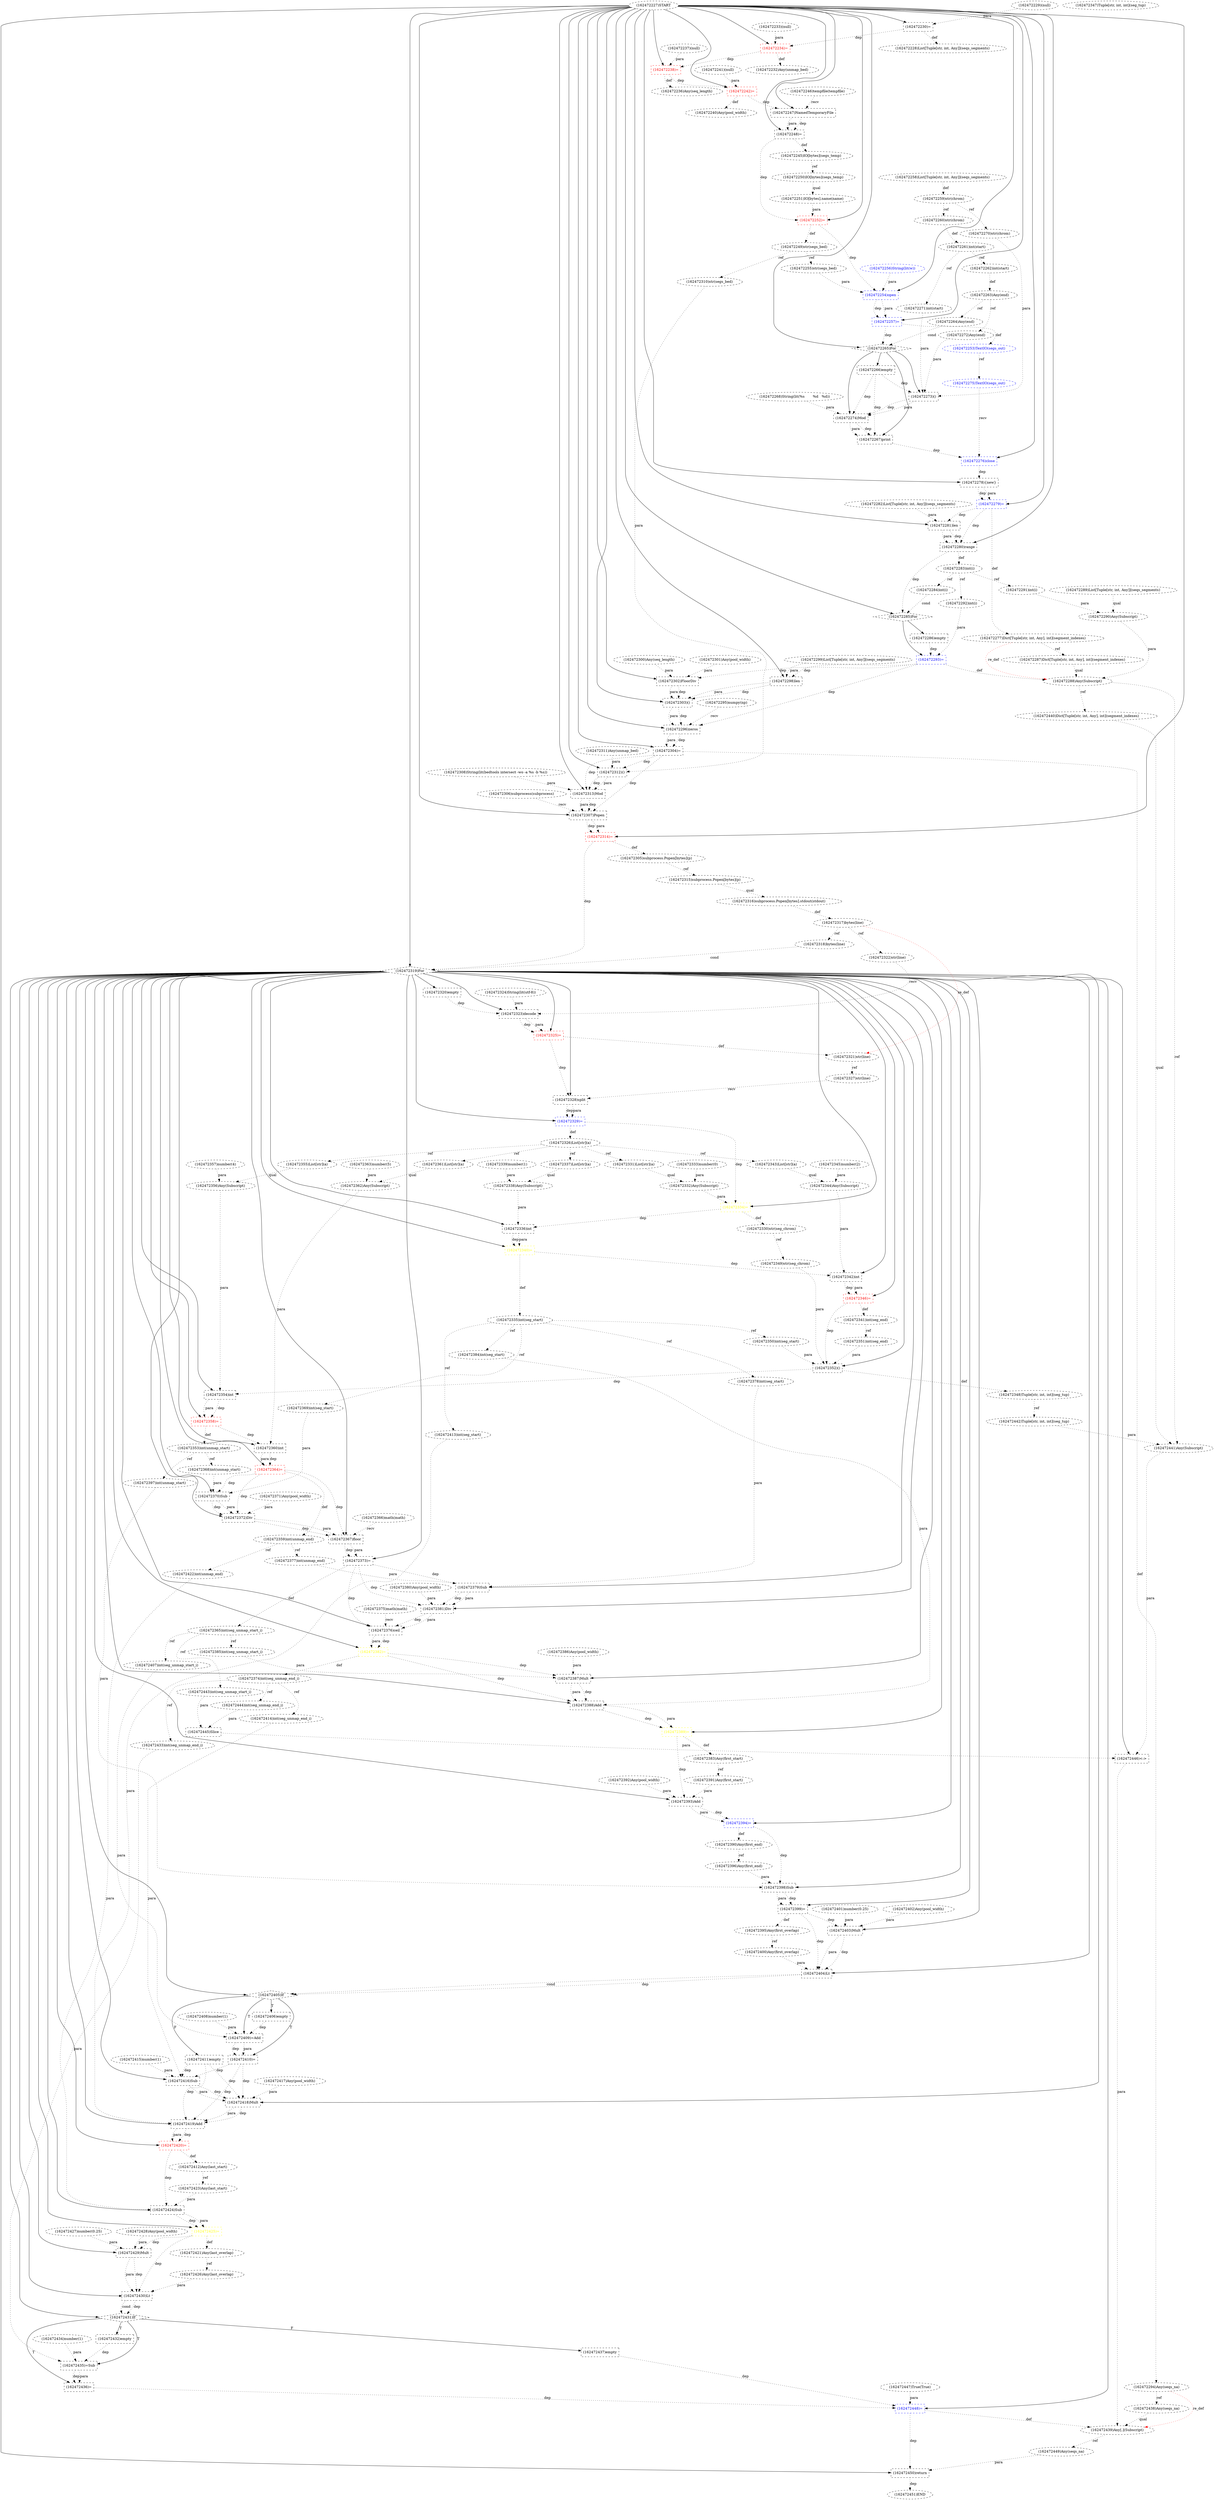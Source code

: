 digraph G {
1 [label="(162472429)Mult" shape=box style=dashed]
2 [label="(162472396)Any(first_end)" shape=ellipse style=dashed]
3 [label="(162472254)open" shape=box style=dashed color=blue fontcolor=blue]
4 [label="(162472406)empty" shape=box style=dashed]
5 [label="(162472274)Mod" shape=box style=dashed]
6 [label="(162472335)int(seg_start)" shape=ellipse style=dashed]
7 [label="(162472424)Sub" shape=box style=dashed]
8 [label="(162472311)Any(unmap_bed)" shape=ellipse style=dashed]
9 [label="(162472322)str(line)" shape=ellipse style=dashed]
10 [label="(162472344)Any(Subscript)" shape=ellipse style=dashed]
11 [label="(162472267)print" shape=box style=dashed]
12 [label="(162472403)Mult" shape=box style=dashed]
13 [label="(162472284)int(i)" shape=ellipse style=dashed]
14 [label="(162472355)List[str](a)" shape=ellipse style=dashed]
15 [label="(162472434)number(1)" shape=ellipse style=dashed]
16 [label="(162472329)=" shape=box style=dashed color=blue fontcolor=blue]
17 [label="(162472336)int" shape=box style=dashed]
18 [label="(162472323)decode" shape=box style=dashed]
19 [label="(162472419)Add" shape=box style=dashed]
20 [label="(162472437)empty" shape=box style=dashed]
21 [label="(162472238)=" shape=box style=dashed color=red fontcolor=red]
22 [label="(162472333)number(0)" shape=ellipse style=dashed]
23 [label="(162472233)(null)" shape=ellipse style=dashed]
24 [label="(162472229)(null)" shape=ellipse style=dashed]
25 [label="(162472318)bytes(line)" shape=ellipse style=dashed]
26 [label="(162472379)Sub" shape=box style=dashed]
27 [label="(162472246)tempfile(tempfile)" shape=ellipse style=dashed]
28 [label="(162472364)=" shape=box style=dashed color=red fontcolor=red]
29 [label="(162472399)=" shape=box style=dashed color=black fontcolor=black]
30 [label="(162472427)number(0.25)" shape=ellipse style=dashed]
31 [label="(162472255)str(segs_bed)" shape=ellipse style=dashed]
32 [label="(162472445)Slice" shape=box style=dashed]
33 [label="(162472386)Any(pool_width)" shape=ellipse style=dashed]
34 [label="(162472408)number(1)" shape=ellipse style=dashed]
35 [label="(162472277)Dict[Tuple[str, int, Any], int](segment_indexes)" shape=ellipse style=dashed]
36 [label="(162472330)str(seg_chrom)" shape=ellipse style=dashed]
37 [label="(162472276)close" shape=box style=dashed color=blue fontcolor=blue]
38 [label="(162472303)()" shape=box style=dashed]
39 [label="(162472410)=" shape=box style=dashed]
40 [label="(162472310)str(segs_bed)" shape=ellipse style=dashed]
41 [label="(162472370)Sub" shape=box style=dashed]
42 [label="(162472363)number(5)" shape=ellipse style=dashed]
43 [label="(162472328)split" shape=box style=dashed]
44 [label="(162472417)Any(pool_width)" shape=ellipse style=dashed]
45 [label="(162472294)Any(seqs_na)" shape=ellipse style=dashed]
46 [label="(162472312)()" shape=box style=dashed]
47 [label="(162472300)Any(seq_length)" shape=ellipse style=dashed]
48 [label="(162472241)(null)" shape=ellipse style=dashed]
49 [label="(162472321)str(line)" shape=ellipse style=dashed]
50 [label="(162472288)Any(Subscript)" shape=ellipse style=dashed]
51 [label="(162472354)int" shape=box style=dashed]
52 [label="(162472426)Any(last_overlap)" shape=ellipse style=dashed]
53 [label="(162472416)Sub" shape=box style=dashed]
54 [label="(162472275)TextIO(segs_out)" shape=ellipse style=dashed color=blue fontcolor=blue]
55 [label="(162472301)Any(pool_width)" shape=ellipse style=dashed]
56 [label="(162472272)Any(end)" shape=ellipse style=dashed]
57 [label="(162472382)=" shape=box style=dashed color=yellow fontcolor=yellow]
58 [label="(162472353)int(unmap_start)" shape=ellipse style=dashed]
59 [label="(162472352)()" shape=box style=dashed]
60 [label="(162472368)int(unmap_start)" shape=ellipse style=dashed]
61 [label="(162472404)Lt" shape=box style=dashed]
62 [label="(162472444)int(seg_unmap_end_i)" shape=ellipse style=dashed]
63 [label="(162472228)List[Tuple[str, int, Any]](seqs_segments)" shape=ellipse style=dashed]
64 [label="(162472371)Any(pool_width)" shape=ellipse style=dashed]
65 [label="(162472348)Tuple[str, int, int](seg_tup)" shape=ellipse style=dashed]
66 [label="(162472290)Any(Subscript)" shape=ellipse style=dashed]
67 [label="(162472240)Any(pool_width)" shape=ellipse style=dashed]
68 [label="(162472384)int(seg_start)" shape=ellipse style=dashed]
69 [label="(162472306)subprocess(subprocess)" shape=ellipse style=dashed]
70 [label="(162472357)number(4)" shape=ellipse style=dashed]
71 [label="(162472411)empty" shape=box style=dashed]
72 [label="(162472279)=" shape=box style=dashed color=blue fontcolor=blue]
73 [label="(162472383)Any(first_start)" shape=ellipse style=dashed]
74 [label="(162472385)int(seg_unmap_start_i)" shape=ellipse style=dashed]
75 [label="(162472414)int(seg_unmap_end_i)" shape=ellipse style=dashed]
76 [label="(162472412)Any(last_start)" shape=ellipse style=dashed]
77 [label="(162472358)=" shape=box style=dashed color=red fontcolor=red]
78 [label="(162472316)subprocess.Popen[bytes].stdout(stdout)" shape=ellipse style=dashed]
79 [label="(162472398)Sub" shape=box style=dashed]
80 [label="(162472423)Any(last_start)" shape=ellipse style=dashed]
81 [label="(162472439)Any[.](Subscript)" shape=ellipse style=dashed]
82 [label="(162472236)Any(seq_length)" shape=ellipse style=dashed]
83 [label="(162472245)IO[bytes](segs_temp)" shape=ellipse style=dashed]
84 [label="(162472451)END" style=dashed]
85 [label="(162472292)int(i)" shape=ellipse style=dashed]
86 [label="(162472351)int(seg_end)" shape=ellipse style=dashed]
87 [label="(162472350)int(seg_start)" shape=ellipse style=dashed]
88 [label="(162472374)int(seg_unmap_end_i)" shape=ellipse style=dashed]
89 [label="(162472252)=" shape=box style=dashed color=red fontcolor=red]
90 [label="(162472237)(null)" shape=ellipse style=dashed]
91 [label="(162472331)List[str](a)" shape=ellipse style=dashed]
92 [label="(162472393)Add" shape=box style=dashed]
93 [label="(162472230)=" shape=box style=dashed color=black fontcolor=black]
94 [label="(162472282)List[Tuple[str, int, Any]](seqs_segments)" shape=ellipse style=dashed]
95 [label="(162472440)Dict[Tuple[str, int, Any], int](segment_indexes)" shape=ellipse style=dashed]
96 [label="(162472326)List[str](a)" shape=ellipse style=dashed]
97 [label="(162472342)int" shape=box style=dashed]
98 [label="(162472270)str(chrom)" shape=ellipse style=dashed]
99 [label="(162472305)subprocess.Popen[bytes](p)" shape=ellipse style=dashed]
100 [label="(162472430)Lt" shape=box style=dashed]
101 [label="(162472298)len" shape=box style=dashed]
102 [label="(162472268)String(lit(%s	%d	%d))" shape=ellipse style=dashed]
103 [label="(162472289)List[Tuple[str, int, Any]](seqs_segments)" shape=ellipse style=dashed]
104 [label="(162472334)=" shape=box style=dashed color=yellow fontcolor=yellow]
105 [label="(162472293)=" shape=box style=dashed color=blue fontcolor=blue]
106 [label="(162472234)=" shape=box style=dashed color=red fontcolor=red]
107 [label="(162472402)Any(pool_width)" shape=ellipse style=dashed]
108 [label="(162472263)Any(end)" shape=ellipse style=dashed]
109 [label="(162472307)Popen" shape=box style=dashed]
110 [label="(162472320)empty" shape=box style=dashed]
111 [label="(162472450)return" shape=box style=dashed]
112 [label="(162472436)=" shape=box style=dashed]
113 [label="(162472360)int" shape=box style=dashed]
114 [label="(162472242)=" shape=box style=dashed color=red fontcolor=red]
115 [label="(162472319)For" shape=diamond style=dashed]
116 [label="(162472415)number(1)" shape=ellipse style=dashed]
117 [label="(162472446)<:>" shape=box style=dashed]
118 [label="(162472283)int(i)" shape=ellipse style=dashed]
119 [label="(162472296)zeros" shape=box style=dashed]
120 [label="(162472372)Div" shape=box style=dashed]
121 [label="(162472373)=" shape=box style=dashed color=black fontcolor=black]
122 [label="(162472375)math(math)" shape=ellipse style=dashed]
123 [label="(162472345)number(2)" shape=ellipse style=dashed]
124 [label="(162472356)Any(Subscript)" shape=ellipse style=dashed]
125 [label="(162472389)=" shape=box style=dashed color=yellow fontcolor=yellow]
126 [label="(162472392)Any(pool_width)" shape=ellipse style=dashed]
127 [label="(162472409)=Add" shape=box style=dashed]
128 [label="(162472280)range" shape=box style=dashed]
129 [label="(162472285)For" shape=diamond style=dashed]
130 [label="(162472257)=" shape=box style=dashed color=blue fontcolor=blue]
131 [label="(162472314)=" shape=box style=dashed color=red fontcolor=red]
132 [label="(162472338)Any(Subscript)" shape=ellipse style=dashed]
133 [label="(162472435)=Sub" shape=box style=dashed]
134 [label="(162472281)len" shape=box style=dashed]
135 [label="(162472256)String(lit(w))" shape=ellipse style=dashed color=blue fontcolor=blue]
136 [label="(162472438)Any(seqs_na)" shape=ellipse style=dashed]
137 [label="(162472317)bytes(line)" shape=ellipse style=dashed]
138 [label="(162472405)If" shape=diamond style=dashed]
139 [label="(162472325)=" shape=box style=dashed color=red fontcolor=red]
140 [label="(162472249)str(segs_bed)" shape=ellipse style=dashed]
141 [label="(162472304)=" shape=box style=dashed color=black fontcolor=black]
142 [label="(162472361)List[str](a)" shape=ellipse style=dashed]
143 [label="(162472425)=" shape=box style=dashed color=yellow fontcolor=yellow]
144 [label="(162472432)empty" shape=box style=dashed]
145 [label="(162472349)str(seg_chrom)" shape=ellipse style=dashed]
146 [label="(162472251)IO[bytes].name(name)" shape=ellipse style=dashed]
147 [label="(162472343)List[str](a)" shape=ellipse style=dashed]
148 [label="(162472261)int(start)" shape=ellipse style=dashed]
149 [label="(162472262)int(start)" shape=ellipse style=dashed]
150 [label="(162472327)str(line)" shape=ellipse style=dashed]
151 [label="(162472442)Tuple[str, int, int](seg_tup)" shape=ellipse style=dashed]
152 [label="(162472259)str(chrom)" shape=ellipse style=dashed]
153 [label="(162472388)Add" shape=box style=dashed]
154 [label="(162472362)Any(Subscript)" shape=ellipse style=dashed]
155 [label="(162472271)int(start)" shape=ellipse style=dashed]
156 [label="(162472400)Any(first_overlap)" shape=ellipse style=dashed]
157 [label="(162472258)List[Tuple[str, int, Any]](seqs_segments)" shape=ellipse style=dashed]
158 [label="(162472266)empty" shape=box style=dashed]
159 [label="(162472377)int(unmap_end)" shape=ellipse style=dashed]
160 [label="(162472347)Tuple[str, int, int](seg_tup)" shape=ellipse style=dashed]
161 [label="(162472287)Dict[Tuple[str, int, Any], int](segment_indexes)" shape=ellipse style=dashed]
162 [label="(162472441)Any(Subscript)" shape=ellipse style=dashed]
163 [label="(162472286)empty" shape=box style=dashed]
164 [label="(162472394)=" shape=box style=dashed color=blue fontcolor=blue]
165 [label="(162472422)int(unmap_end)" shape=ellipse style=dashed]
166 [label="(162472428)Any(pool_width)" shape=ellipse style=dashed]
167 [label="(162472365)int(seg_unmap_start_i)" shape=ellipse style=dashed]
168 [label="(162472381)Div" shape=box style=dashed]
169 [label="(162472395)Any(first_overlap)" shape=ellipse style=dashed]
170 [label="(162472420)=" shape=box style=dashed color=red fontcolor=red]
171 [label="(162472337)List[str](a)" shape=ellipse style=dashed]
172 [label="(162472227)START" style=dashed]
173 [label="(162472378)int(seg_start)" shape=ellipse style=dashed]
174 [label="(162472346)=" shape=box style=dashed color=red fontcolor=red]
175 [label="(162472369)int(seg_start)" shape=ellipse style=dashed]
176 [label="(162472248)=" shape=box style=dashed color=black fontcolor=black]
177 [label="(162472391)Any(first_start)" shape=ellipse style=dashed]
178 [label="(162472299)List[Tuple[str, int, Any]](seqs_segments)" shape=ellipse style=dashed]
179 [label="(162472232)Any(unmap_bed)" shape=ellipse style=dashed]
180 [label="(162472250)IO[bytes](segs_temp)" shape=ellipse style=dashed]
181 [label="(162472273)()" shape=box style=dashed]
182 [label="(162472390)Any(first_end)" shape=ellipse style=dashed]
183 [label="(162472324)String(lit(utf-8))" shape=ellipse style=dashed]
184 [label="(162472313)Mod" shape=box style=dashed]
185 [label="(162472366)math(math)" shape=ellipse style=dashed]
186 [label="(162472380)Any(pool_width)" shape=ellipse style=dashed]
187 [label="(162472443)int(seg_unmap_start_i)" shape=ellipse style=dashed]
188 [label="(162472413)int(seg_start)" shape=ellipse style=dashed]
189 [label="(162472387)Mult" shape=box style=dashed]
190 [label="(162472376)ceil" shape=box style=dashed]
191 [label="(162472247)NamedTemporaryFile" shape=box style=dashed]
192 [label="(162472340)=" shape=box style=dashed color=yellow fontcolor=yellow]
193 [label="(162472407)int(seg_unmap_start_i)" shape=ellipse style=dashed]
194 [label="(162472302)FloorDiv" shape=box style=dashed]
195 [label="(162472449)Any(seqs_na)" shape=ellipse style=dashed]
196 [label="(162472431)If" shape=diamond style=dashed]
197 [label="(162472253)TextIO(segs_out)" shape=ellipse style=dashed color=blue fontcolor=blue]
198 [label="(162472341)int(seg_end)" shape=ellipse style=dashed]
199 [label="(162472397)int(unmap_start)" shape=ellipse style=dashed]
200 [label="(162472295)numpy(np)" shape=ellipse style=dashed]
201 [label="(162472339)number(1)" shape=ellipse style=dashed]
202 [label="(162472315)subprocess.Popen[bytes](p)" shape=ellipse style=dashed]
203 [label="(162472265)For" shape=diamond style=dashed]
204 [label="(162472359)int(unmap_end)" shape=ellipse style=dashed]
205 [label="(162472447)True(True)" shape=ellipse style=dashed]
206 [label="(162472332)Any(Subscript)" shape=ellipse style=dashed]
207 [label="(162472291)int(i)" shape=ellipse style=dashed]
208 [label="(162472308)String(lit(bedtools intersect -wo -a %s -b %s))" shape=ellipse style=dashed]
209 [label="(162472260)str(chrom)" shape=ellipse style=dashed]
210 [label="(162472421)Any(last_overlap)" shape=ellipse style=dashed]
211 [label="(162472401)number(0.25)" shape=ellipse style=dashed]
212 [label="(162472433)int(seg_unmap_end_i)" shape=ellipse style=dashed]
213 [label="(162472367)floor" shape=box style=dashed]
214 [label="(162472264)Any(end)" shape=ellipse style=dashed]
215 [label="(162472278){new}" shape=box style=dashed]
216 [label="(162472418)Mult" shape=box style=dashed]
217 [label="(162472448)=" shape=box style=dashed color=blue fontcolor=blue]
115 -> 1 [label="" style=solid];
30 -> 1 [label="para" style=dotted];
166 -> 1 [label="para" style=dotted];
143 -> 1 [label="dep" style=dotted];
182 -> 2 [label="ref" style=dotted];
172 -> 3 [label="" style=solid];
31 -> 3 [label="para" style=dotted];
135 -> 3 [label="para" style=dotted];
89 -> 3 [label="dep" style=dotted];
138 -> 4 [label="T"];
203 -> 5 [label="" style=solid];
102 -> 5 [label="para" style=dotted];
181 -> 5 [label="dep" style=dotted];
181 -> 5 [label="para" style=dotted];
158 -> 5 [label="dep" style=dotted];
192 -> 6 [label="def" style=dotted];
115 -> 7 [label="" style=solid];
165 -> 7 [label="para" style=dotted];
80 -> 7 [label="para" style=dotted];
170 -> 7 [label="dep" style=dotted];
137 -> 9 [label="ref" style=dotted];
147 -> 10 [label="qual" style=dotted];
123 -> 10 [label="para" style=dotted];
203 -> 11 [label="" style=solid];
5 -> 11 [label="dep" style=dotted];
5 -> 11 [label="para" style=dotted];
158 -> 11 [label="dep" style=dotted];
115 -> 12 [label="" style=solid];
211 -> 12 [label="para" style=dotted];
107 -> 12 [label="para" style=dotted];
29 -> 12 [label="dep" style=dotted];
118 -> 13 [label="ref" style=dotted];
96 -> 14 [label="ref" style=dotted];
115 -> 16 [label="" style=solid];
43 -> 16 [label="dep" style=dotted];
43 -> 16 [label="para" style=dotted];
115 -> 17 [label="" style=solid];
132 -> 17 [label="para" style=dotted];
104 -> 17 [label="dep" style=dotted];
115 -> 18 [label="" style=solid];
9 -> 18 [label="recv" style=dotted];
183 -> 18 [label="para" style=dotted];
110 -> 18 [label="dep" style=dotted];
115 -> 19 [label="" style=solid];
188 -> 19 [label="para" style=dotted];
216 -> 19 [label="dep" style=dotted];
216 -> 19 [label="para" style=dotted];
71 -> 19 [label="dep" style=dotted];
39 -> 19 [label="dep" style=dotted];
196 -> 20 [label="F"];
172 -> 21 [label="" style=solid];
90 -> 21 [label="para" style=dotted];
106 -> 21 [label="dep" style=dotted];
137 -> 25 [label="ref" style=dotted];
115 -> 26 [label="" style=solid];
159 -> 26 [label="para" style=dotted];
173 -> 26 [label="para" style=dotted];
121 -> 26 [label="dep" style=dotted];
115 -> 28 [label="" style=solid];
113 -> 28 [label="dep" style=dotted];
113 -> 28 [label="para" style=dotted];
115 -> 29 [label="" style=solid];
79 -> 29 [label="dep" style=dotted];
79 -> 29 [label="para" style=dotted];
140 -> 31 [label="ref" style=dotted];
187 -> 32 [label="para" style=dotted];
62 -> 32 [label="para" style=dotted];
72 -> 35 [label="def" style=dotted];
104 -> 36 [label="def" style=dotted];
172 -> 37 [label="" style=solid];
54 -> 37 [label="recv" style=dotted];
11 -> 37 [label="dep" style=dotted];
172 -> 38 [label="" style=solid];
101 -> 38 [label="dep" style=dotted];
101 -> 38 [label="para" style=dotted];
194 -> 38 [label="dep" style=dotted];
194 -> 38 [label="para" style=dotted];
138 -> 39 [label="T"];
127 -> 39 [label="dep" style=dotted];
127 -> 39 [label="para" style=dotted];
140 -> 40 [label="ref" style=dotted];
115 -> 41 [label="" style=solid];
60 -> 41 [label="para" style=dotted];
175 -> 41 [label="para" style=dotted];
28 -> 41 [label="dep" style=dotted];
115 -> 43 [label="" style=solid];
150 -> 43 [label="recv" style=dotted];
139 -> 43 [label="dep" style=dotted];
141 -> 45 [label="def" style=dotted];
172 -> 46 [label="" style=solid];
40 -> 46 [label="para" style=dotted];
8 -> 46 [label="para" style=dotted];
141 -> 46 [label="dep" style=dotted];
139 -> 49 [label="def" style=dotted];
137 -> 49 [label="re_def" style=dotted color=red];
161 -> 50 [label="qual" style=dotted];
66 -> 50 [label="para" style=dotted];
105 -> 50 [label="def" style=dotted];
35 -> 50 [label="re_def" style=dotted color=red];
115 -> 51 [label="" style=solid];
124 -> 51 [label="para" style=dotted];
59 -> 51 [label="dep" style=dotted];
210 -> 52 [label="ref" style=dotted];
115 -> 53 [label="" style=solid];
75 -> 53 [label="para" style=dotted];
116 -> 53 [label="para" style=dotted];
71 -> 53 [label="dep" style=dotted];
39 -> 53 [label="dep" style=dotted];
197 -> 54 [label="ref" style=dotted];
108 -> 56 [label="ref" style=dotted];
115 -> 57 [label="" style=solid];
190 -> 57 [label="dep" style=dotted];
190 -> 57 [label="para" style=dotted];
77 -> 58 [label="def" style=dotted];
115 -> 59 [label="" style=solid];
145 -> 59 [label="para" style=dotted];
87 -> 59 [label="para" style=dotted];
86 -> 59 [label="para" style=dotted];
174 -> 59 [label="dep" style=dotted];
58 -> 60 [label="ref" style=dotted];
115 -> 61 [label="" style=solid];
156 -> 61 [label="para" style=dotted];
12 -> 61 [label="dep" style=dotted];
12 -> 61 [label="para" style=dotted];
29 -> 61 [label="dep" style=dotted];
88 -> 62 [label="ref" style=dotted];
93 -> 63 [label="def" style=dotted];
59 -> 65 [label="def" style=dotted];
103 -> 66 [label="qual" style=dotted];
207 -> 66 [label="para" style=dotted];
114 -> 67 [label="def" style=dotted];
6 -> 68 [label="ref" style=dotted];
138 -> 71 [label="F"];
172 -> 72 [label="" style=solid];
215 -> 72 [label="dep" style=dotted];
215 -> 72 [label="para" style=dotted];
125 -> 73 [label="def" style=dotted];
167 -> 74 [label="ref" style=dotted];
88 -> 75 [label="ref" style=dotted];
170 -> 76 [label="def" style=dotted];
115 -> 77 [label="" style=solid];
51 -> 77 [label="dep" style=dotted];
51 -> 77 [label="para" style=dotted];
202 -> 78 [label="qual" style=dotted];
115 -> 79 [label="" style=solid];
2 -> 79 [label="para" style=dotted];
199 -> 79 [label="para" style=dotted];
164 -> 79 [label="dep" style=dotted];
76 -> 80 [label="ref" style=dotted];
136 -> 81 [label="qual" style=dotted];
117 -> 81 [label="para" style=dotted];
217 -> 81 [label="def" style=dotted];
45 -> 81 [label="re_def" style=dotted color=red];
21 -> 82 [label="def" style=dotted];
176 -> 83 [label="def" style=dotted];
111 -> 84 [label="dep" style=dotted];
118 -> 85 [label="ref" style=dotted];
198 -> 86 [label="ref" style=dotted];
6 -> 87 [label="ref" style=dotted];
57 -> 88 [label="def" style=dotted];
172 -> 89 [label="" style=solid];
146 -> 89 [label="para" style=dotted];
176 -> 89 [label="dep" style=dotted];
96 -> 91 [label="ref" style=dotted];
115 -> 92 [label="" style=solid];
177 -> 92 [label="para" style=dotted];
126 -> 92 [label="para" style=dotted];
125 -> 92 [label="dep" style=dotted];
172 -> 93 [label="" style=solid];
24 -> 93 [label="para" style=dotted];
50 -> 95 [label="ref" style=dotted];
16 -> 96 [label="def" style=dotted];
115 -> 97 [label="" style=solid];
10 -> 97 [label="para" style=dotted];
192 -> 97 [label="dep" style=dotted];
152 -> 98 [label="ref" style=dotted];
131 -> 99 [label="def" style=dotted];
115 -> 100 [label="" style=solid];
52 -> 100 [label="para" style=dotted];
1 -> 100 [label="dep" style=dotted];
1 -> 100 [label="para" style=dotted];
143 -> 100 [label="dep" style=dotted];
172 -> 101 [label="" style=solid];
178 -> 101 [label="para" style=dotted];
105 -> 101 [label="dep" style=dotted];
115 -> 104 [label="" style=solid];
206 -> 104 [label="para" style=dotted];
16 -> 104 [label="dep" style=dotted];
129 -> 105 [label="" style=solid];
85 -> 105 [label="para" style=dotted];
163 -> 105 [label="dep" style=dotted];
172 -> 106 [label="" style=solid];
23 -> 106 [label="para" style=dotted];
93 -> 106 [label="dep" style=dotted];
149 -> 108 [label="def" style=dotted];
172 -> 109 [label="" style=solid];
69 -> 109 [label="recv" style=dotted];
184 -> 109 [label="dep" style=dotted];
184 -> 109 [label="para" style=dotted];
141 -> 109 [label="dep" style=dotted];
115 -> 110 [label="" style=solid];
172 -> 111 [label="" style=solid];
195 -> 111 [label="para" style=dotted];
217 -> 111 [label="dep" style=dotted];
196 -> 112 [label="T"];
133 -> 112 [label="dep" style=dotted];
133 -> 112 [label="para" style=dotted];
115 -> 113 [label="" style=solid];
154 -> 113 [label="para" style=dotted];
77 -> 113 [label="dep" style=dotted];
172 -> 114 [label="" style=solid];
48 -> 114 [label="para" style=dotted];
21 -> 114 [label="dep" style=dotted];
172 -> 115 [label="" style=solid];
25 -> 115 [label="cond" style=dotted];
131 -> 115 [label="dep" style=dotted];
115 -> 117 [label="" style=solid];
162 -> 117 [label="para" style=dotted];
32 -> 117 [label="para" style=dotted];
128 -> 118 [label="def" style=dotted];
172 -> 119 [label="" style=solid];
200 -> 119 [label="recv" style=dotted];
38 -> 119 [label="dep" style=dotted];
38 -> 119 [label="para" style=dotted];
105 -> 119 [label="dep" style=dotted];
115 -> 120 [label="" style=solid];
41 -> 120 [label="dep" style=dotted];
41 -> 120 [label="para" style=dotted];
64 -> 120 [label="para" style=dotted];
28 -> 120 [label="dep" style=dotted];
115 -> 121 [label="" style=solid];
213 -> 121 [label="dep" style=dotted];
213 -> 121 [label="para" style=dotted];
14 -> 124 [label="qual" style=dotted];
70 -> 124 [label="para" style=dotted];
115 -> 125 [label="" style=solid];
153 -> 125 [label="dep" style=dotted];
153 -> 125 [label="para" style=dotted];
138 -> 127 [label="T"];
193 -> 127 [label="para" style=dotted];
34 -> 127 [label="para" style=dotted];
4 -> 127 [label="dep" style=dotted];
172 -> 128 [label="" style=solid];
134 -> 128 [label="dep" style=dotted];
134 -> 128 [label="para" style=dotted];
72 -> 128 [label="dep" style=dotted];
172 -> 129 [label="" style=solid];
128 -> 129 [label="dep" style=dotted];
13 -> 129 [label="cond" style=dotted];
172 -> 130 [label="" style=solid];
3 -> 130 [label="dep" style=dotted];
3 -> 130 [label="para" style=dotted];
172 -> 131 [label="" style=solid];
109 -> 131 [label="dep" style=dotted];
109 -> 131 [label="para" style=dotted];
171 -> 132 [label="qual" style=dotted];
201 -> 132 [label="para" style=dotted];
196 -> 133 [label="T"];
212 -> 133 [label="para" style=dotted];
15 -> 133 [label="para" style=dotted];
144 -> 133 [label="dep" style=dotted];
172 -> 134 [label="" style=solid];
94 -> 134 [label="para" style=dotted];
72 -> 134 [label="dep" style=dotted];
45 -> 136 [label="ref" style=dotted];
78 -> 137 [label="def" style=dotted];
115 -> 138 [label="" style=solid];
61 -> 138 [label="dep" style=dotted];
61 -> 138 [label="cond" style=dotted];
115 -> 139 [label="" style=solid];
18 -> 139 [label="dep" style=dotted];
18 -> 139 [label="para" style=dotted];
89 -> 140 [label="def" style=dotted];
172 -> 141 [label="" style=solid];
119 -> 141 [label="dep" style=dotted];
119 -> 141 [label="para" style=dotted];
96 -> 142 [label="ref" style=dotted];
115 -> 143 [label="" style=solid];
7 -> 143 [label="dep" style=dotted];
7 -> 143 [label="para" style=dotted];
196 -> 144 [label="T"];
36 -> 145 [label="ref" style=dotted];
180 -> 146 [label="qual" style=dotted];
96 -> 147 [label="ref" style=dotted];
209 -> 148 [label="def" style=dotted];
148 -> 149 [label="ref" style=dotted];
49 -> 150 [label="ref" style=dotted];
65 -> 151 [label="ref" style=dotted];
157 -> 152 [label="def" style=dotted];
115 -> 153 [label="" style=solid];
68 -> 153 [label="para" style=dotted];
189 -> 153 [label="dep" style=dotted];
189 -> 153 [label="para" style=dotted];
57 -> 153 [label="dep" style=dotted];
142 -> 154 [label="qual" style=dotted];
42 -> 154 [label="para" style=dotted];
148 -> 155 [label="ref" style=dotted];
169 -> 156 [label="ref" style=dotted];
203 -> 158 [label="" style=solid];
204 -> 159 [label="ref" style=dotted];
35 -> 161 [label="ref" style=dotted];
95 -> 162 [label="qual" style=dotted];
151 -> 162 [label="para" style=dotted];
50 -> 162 [label="ref" style=dotted];
129 -> 163 [label="" style=solid];
115 -> 164 [label="" style=solid];
92 -> 164 [label="dep" style=dotted];
92 -> 164 [label="para" style=dotted];
204 -> 165 [label="ref" style=dotted];
121 -> 167 [label="def" style=dotted];
115 -> 168 [label="" style=solid];
26 -> 168 [label="dep" style=dotted];
26 -> 168 [label="para" style=dotted];
186 -> 168 [label="para" style=dotted];
121 -> 168 [label="dep" style=dotted];
29 -> 169 [label="def" style=dotted];
115 -> 170 [label="" style=solid];
19 -> 170 [label="dep" style=dotted];
19 -> 170 [label="para" style=dotted];
96 -> 171 [label="ref" style=dotted];
6 -> 173 [label="ref" style=dotted];
115 -> 174 [label="" style=solid];
97 -> 174 [label="dep" style=dotted];
97 -> 174 [label="para" style=dotted];
6 -> 175 [label="ref" style=dotted];
172 -> 176 [label="" style=solid];
191 -> 176 [label="dep" style=dotted];
191 -> 176 [label="para" style=dotted];
73 -> 177 [label="ref" style=dotted];
106 -> 179 [label="def" style=dotted];
83 -> 180 [label="ref" style=dotted];
203 -> 181 [label="" style=solid];
98 -> 181 [label="para" style=dotted];
155 -> 181 [label="para" style=dotted];
56 -> 181 [label="para" style=dotted];
158 -> 181 [label="dep" style=dotted];
164 -> 182 [label="def" style=dotted];
172 -> 184 [label="" style=solid];
208 -> 184 [label="para" style=dotted];
46 -> 184 [label="dep" style=dotted];
46 -> 184 [label="para" style=dotted];
141 -> 184 [label="dep" style=dotted];
167 -> 187 [label="ref" style=dotted];
6 -> 188 [label="ref" style=dotted];
115 -> 189 [label="" style=solid];
74 -> 189 [label="para" style=dotted];
33 -> 189 [label="para" style=dotted];
57 -> 189 [label="dep" style=dotted];
115 -> 190 [label="" style=solid];
122 -> 190 [label="recv" style=dotted];
168 -> 190 [label="dep" style=dotted];
168 -> 190 [label="para" style=dotted];
121 -> 190 [label="dep" style=dotted];
172 -> 191 [label="" style=solid];
27 -> 191 [label="recv" style=dotted];
114 -> 191 [label="dep" style=dotted];
115 -> 192 [label="" style=solid];
17 -> 192 [label="dep" style=dotted];
17 -> 192 [label="para" style=dotted];
167 -> 193 [label="ref" style=dotted];
172 -> 194 [label="" style=solid];
47 -> 194 [label="para" style=dotted];
55 -> 194 [label="para" style=dotted];
105 -> 194 [label="dep" style=dotted];
81 -> 195 [label="ref" style=dotted];
115 -> 196 [label="" style=solid];
100 -> 196 [label="dep" style=dotted];
100 -> 196 [label="cond" style=dotted];
130 -> 197 [label="def" style=dotted];
174 -> 198 [label="def" style=dotted];
58 -> 199 [label="ref" style=dotted];
99 -> 202 [label="ref" style=dotted];
172 -> 203 [label="" style=solid];
214 -> 203 [label="cond" style=dotted];
130 -> 203 [label="dep" style=dotted];
28 -> 204 [label="def" style=dotted];
91 -> 206 [label="qual" style=dotted];
22 -> 206 [label="para" style=dotted];
118 -> 207 [label="ref" style=dotted];
152 -> 209 [label="ref" style=dotted];
143 -> 210 [label="def" style=dotted];
88 -> 212 [label="ref" style=dotted];
115 -> 213 [label="" style=solid];
185 -> 213 [label="recv" style=dotted];
120 -> 213 [label="dep" style=dotted];
120 -> 213 [label="para" style=dotted];
28 -> 213 [label="dep" style=dotted];
108 -> 214 [label="ref" style=dotted];
172 -> 215 [label="" style=solid];
37 -> 215 [label="dep" style=dotted];
115 -> 216 [label="" style=solid];
53 -> 216 [label="dep" style=dotted];
53 -> 216 [label="para" style=dotted];
44 -> 216 [label="para" style=dotted];
71 -> 216 [label="dep" style=dotted];
39 -> 216 [label="dep" style=dotted];
115 -> 217 [label="" style=solid];
205 -> 217 [label="para" style=dotted];
112 -> 217 [label="dep" style=dotted];
20 -> 217 [label="dep" style=dotted];
}